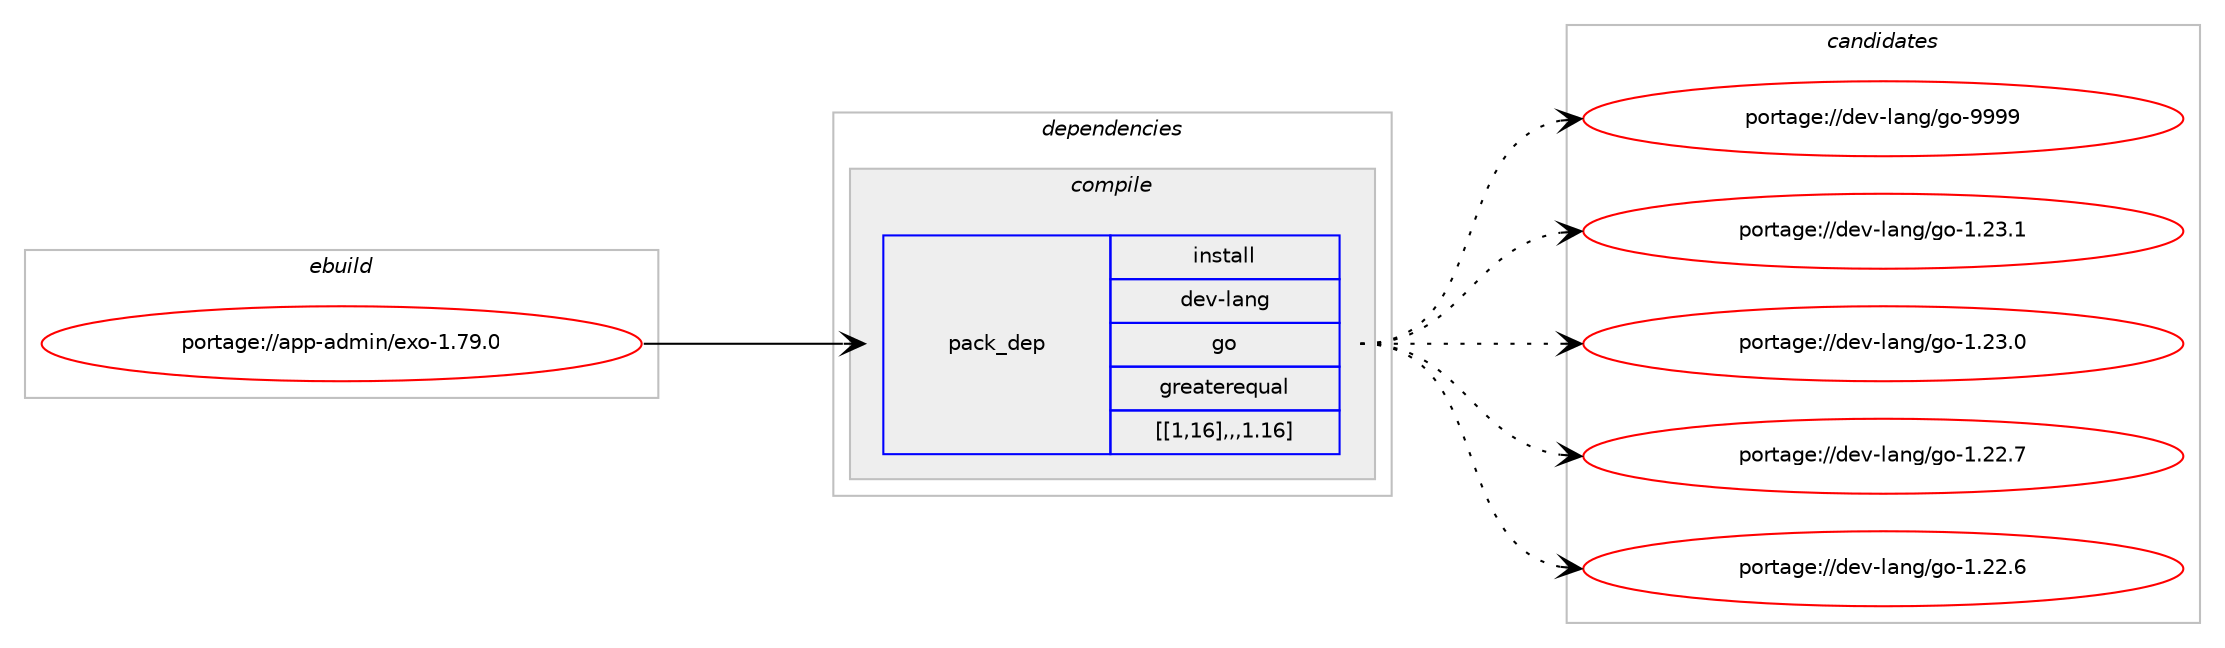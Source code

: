 digraph prolog {

# *************
# Graph options
# *************

newrank=true;
concentrate=true;
compound=true;
graph [rankdir=LR,fontname=Helvetica,fontsize=10,ranksep=1.5];#, ranksep=2.5, nodesep=0.2];
edge  [arrowhead=vee];
node  [fontname=Helvetica,fontsize=10];

# **********
# The ebuild
# **********

subgraph cluster_leftcol {
color=gray;
label=<<i>ebuild</i>>;
id [label="portage://app-admin/exo-1.79.0", color=red, width=4, href="../app-admin/exo-1.79.0.svg"];
}

# ****************
# The dependencies
# ****************

subgraph cluster_midcol {
color=gray;
label=<<i>dependencies</i>>;
subgraph cluster_compile {
fillcolor="#eeeeee";
style=filled;
label=<<i>compile</i>>;
subgraph pack1987 {
dependency2589 [label=<<TABLE BORDER="0" CELLBORDER="1" CELLSPACING="0" CELLPADDING="4" WIDTH="220"><TR><TD ROWSPAN="6" CELLPADDING="30">pack_dep</TD></TR><TR><TD WIDTH="110">install</TD></TR><TR><TD>dev-lang</TD></TR><TR><TD>go</TD></TR><TR><TD>greaterequal</TD></TR><TR><TD>[[1,16],,,1.16]</TD></TR></TABLE>>, shape=none, color=blue];
}
id:e -> dependency2589:w [weight=20,style="solid",arrowhead="vee"];
}
subgraph cluster_compileandrun {
fillcolor="#eeeeee";
style=filled;
label=<<i>compile and run</i>>;
}
subgraph cluster_run {
fillcolor="#eeeeee";
style=filled;
label=<<i>run</i>>;
}
}

# **************
# The candidates
# **************

subgraph cluster_choices {
rank=same;
color=gray;
label=<<i>candidates</i>>;

subgraph choice1987 {
color=black;
nodesep=1;
choice1001011184510897110103471031114557575757 [label="portage://dev-lang/go-9999", color=red, width=4,href="../dev-lang/go-9999.svg"];
choice10010111845108971101034710311145494650514649 [label="portage://dev-lang/go-1.23.1", color=red, width=4,href="../dev-lang/go-1.23.1.svg"];
choice10010111845108971101034710311145494650514648 [label="portage://dev-lang/go-1.23.0", color=red, width=4,href="../dev-lang/go-1.23.0.svg"];
choice10010111845108971101034710311145494650504655 [label="portage://dev-lang/go-1.22.7", color=red, width=4,href="../dev-lang/go-1.22.7.svg"];
choice10010111845108971101034710311145494650504654 [label="portage://dev-lang/go-1.22.6", color=red, width=4,href="../dev-lang/go-1.22.6.svg"];
dependency2589:e -> choice1001011184510897110103471031114557575757:w [style=dotted,weight="100"];
dependency2589:e -> choice10010111845108971101034710311145494650514649:w [style=dotted,weight="100"];
dependency2589:e -> choice10010111845108971101034710311145494650514648:w [style=dotted,weight="100"];
dependency2589:e -> choice10010111845108971101034710311145494650504655:w [style=dotted,weight="100"];
dependency2589:e -> choice10010111845108971101034710311145494650504654:w [style=dotted,weight="100"];
}
}

}
